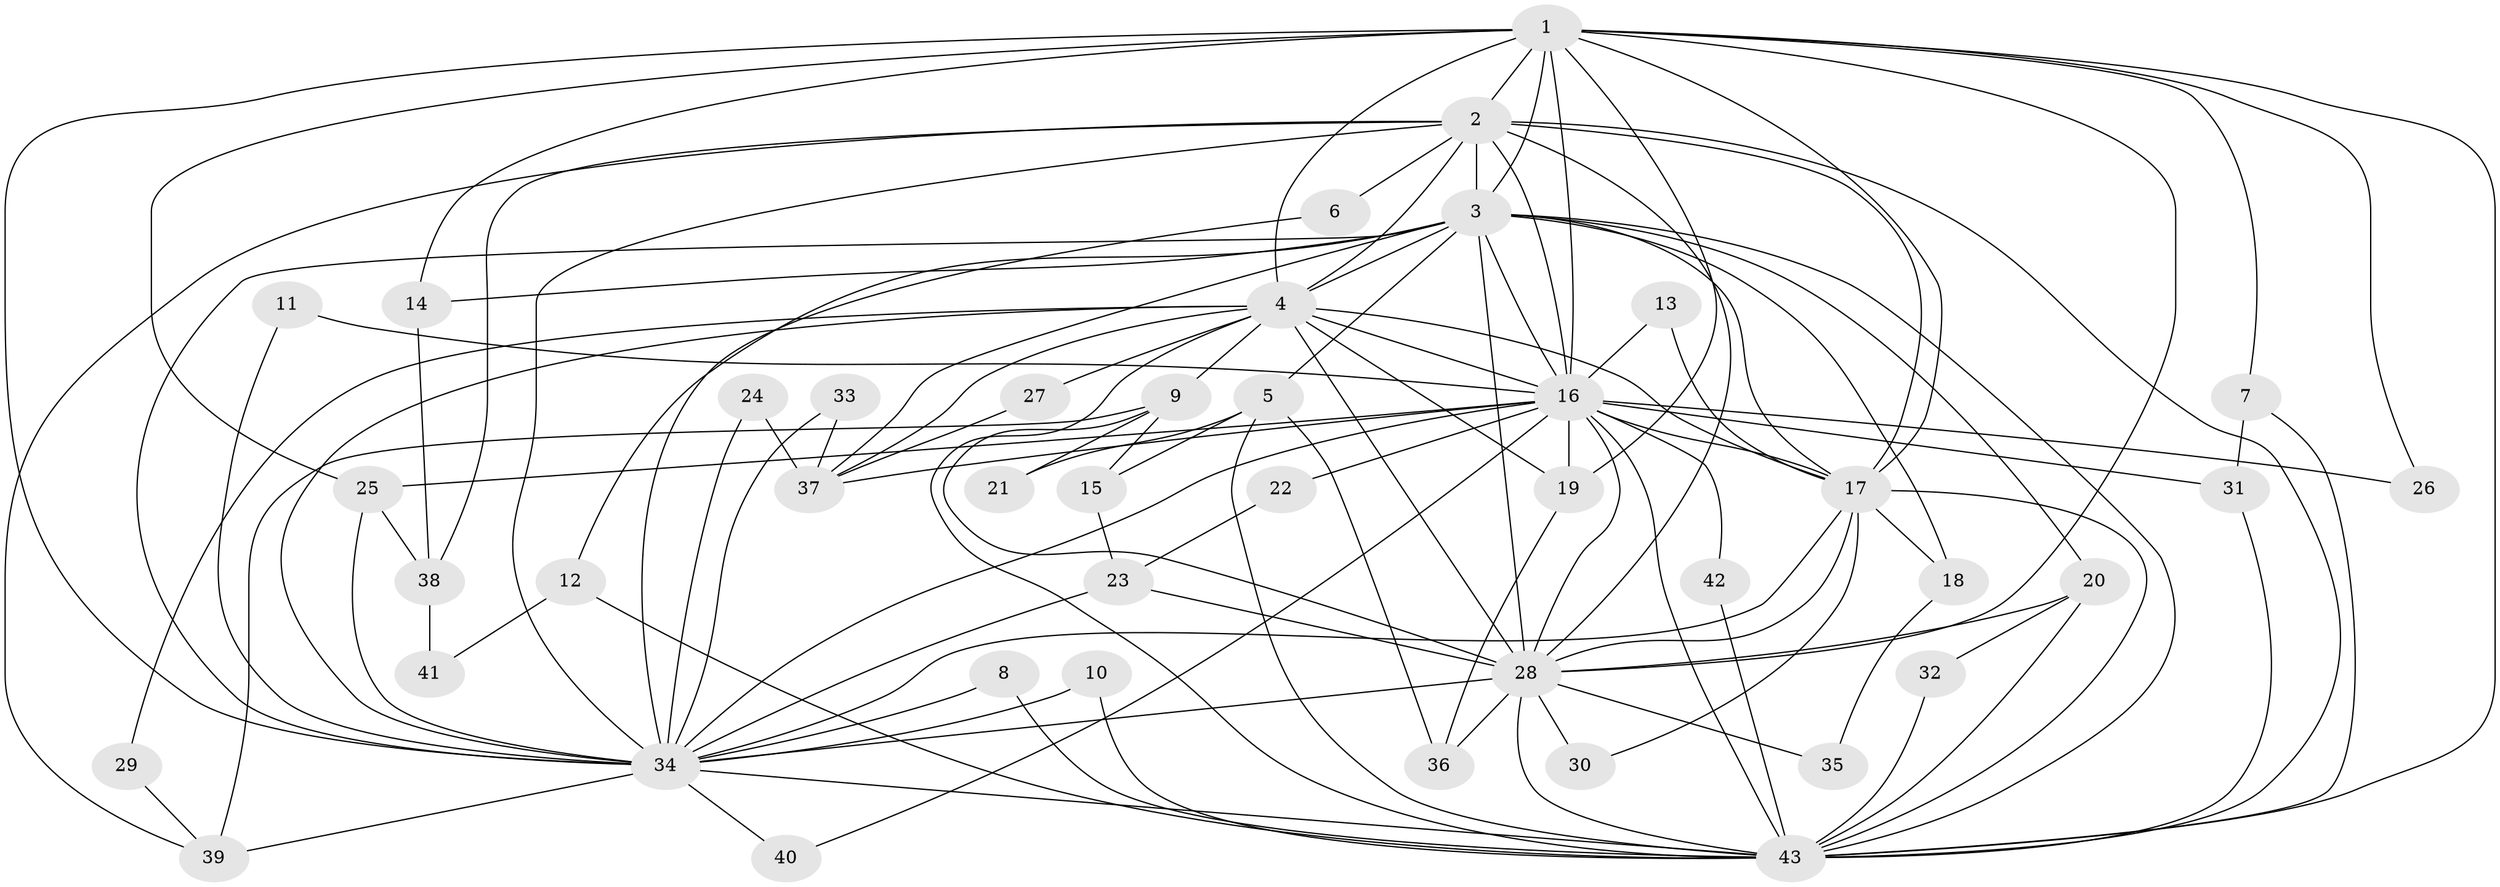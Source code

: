 // original degree distribution, {16: 0.016666666666666666, 12: 0.016666666666666666, 15: 0.03333333333333333, 21: 0.016666666666666666, 14: 0.016666666666666666, 13: 0.03333333333333333, 20: 0.03333333333333333, 4: 0.11666666666666667, 5: 0.03333333333333333, 6: 0.016666666666666666, 2: 0.55, 3: 0.11666666666666667}
// Generated by graph-tools (version 1.1) at 2025/36/03/04/25 23:36:38]
// undirected, 43 vertices, 113 edges
graph export_dot {
  node [color=gray90,style=filled];
  1;
  2;
  3;
  4;
  5;
  6;
  7;
  8;
  9;
  10;
  11;
  12;
  13;
  14;
  15;
  16;
  17;
  18;
  19;
  20;
  21;
  22;
  23;
  24;
  25;
  26;
  27;
  28;
  29;
  30;
  31;
  32;
  33;
  34;
  35;
  36;
  37;
  38;
  39;
  40;
  41;
  42;
  43;
  1 -- 2 [weight=1.0];
  1 -- 3 [weight=2.0];
  1 -- 4 [weight=1.0];
  1 -- 7 [weight=1.0];
  1 -- 14 [weight=2.0];
  1 -- 16 [weight=1.0];
  1 -- 17 [weight=1.0];
  1 -- 19 [weight=1.0];
  1 -- 25 [weight=1.0];
  1 -- 26 [weight=1.0];
  1 -- 28 [weight=1.0];
  1 -- 34 [weight=1.0];
  1 -- 43 [weight=1.0];
  2 -- 3 [weight=2.0];
  2 -- 4 [weight=1.0];
  2 -- 6 [weight=1.0];
  2 -- 16 [weight=1.0];
  2 -- 17 [weight=1.0];
  2 -- 28 [weight=1.0];
  2 -- 34 [weight=2.0];
  2 -- 38 [weight=1.0];
  2 -- 39 [weight=1.0];
  2 -- 43 [weight=2.0];
  3 -- 4 [weight=2.0];
  3 -- 5 [weight=1.0];
  3 -- 12 [weight=1.0];
  3 -- 14 [weight=1.0];
  3 -- 16 [weight=2.0];
  3 -- 17 [weight=3.0];
  3 -- 18 [weight=1.0];
  3 -- 20 [weight=1.0];
  3 -- 28 [weight=2.0];
  3 -- 34 [weight=2.0];
  3 -- 37 [weight=1.0];
  3 -- 43 [weight=2.0];
  4 -- 9 [weight=1.0];
  4 -- 16 [weight=1.0];
  4 -- 17 [weight=1.0];
  4 -- 19 [weight=1.0];
  4 -- 27 [weight=1.0];
  4 -- 28 [weight=1.0];
  4 -- 29 [weight=1.0];
  4 -- 34 [weight=1.0];
  4 -- 37 [weight=1.0];
  4 -- 43 [weight=1.0];
  5 -- 15 [weight=1.0];
  5 -- 21 [weight=1.0];
  5 -- 36 [weight=1.0];
  5 -- 43 [weight=1.0];
  6 -- 34 [weight=1.0];
  7 -- 31 [weight=1.0];
  7 -- 43 [weight=1.0];
  8 -- 34 [weight=1.0];
  8 -- 43 [weight=1.0];
  9 -- 15 [weight=1.0];
  9 -- 21 [weight=1.0];
  9 -- 28 [weight=1.0];
  9 -- 39 [weight=1.0];
  10 -- 34 [weight=1.0];
  10 -- 43 [weight=1.0];
  11 -- 16 [weight=1.0];
  11 -- 34 [weight=1.0];
  12 -- 41 [weight=1.0];
  12 -- 43 [weight=1.0];
  13 -- 16 [weight=1.0];
  13 -- 17 [weight=1.0];
  14 -- 38 [weight=1.0];
  15 -- 23 [weight=1.0];
  16 -- 17 [weight=1.0];
  16 -- 19 [weight=1.0];
  16 -- 22 [weight=1.0];
  16 -- 25 [weight=1.0];
  16 -- 26 [weight=1.0];
  16 -- 28 [weight=2.0];
  16 -- 31 [weight=1.0];
  16 -- 34 [weight=1.0];
  16 -- 37 [weight=1.0];
  16 -- 40 [weight=1.0];
  16 -- 42 [weight=1.0];
  16 -- 43 [weight=2.0];
  17 -- 18 [weight=1.0];
  17 -- 28 [weight=1.0];
  17 -- 30 [weight=1.0];
  17 -- 34 [weight=1.0];
  17 -- 43 [weight=1.0];
  18 -- 35 [weight=1.0];
  19 -- 36 [weight=1.0];
  20 -- 28 [weight=1.0];
  20 -- 32 [weight=1.0];
  20 -- 43 [weight=1.0];
  22 -- 23 [weight=1.0];
  23 -- 28 [weight=1.0];
  23 -- 34 [weight=1.0];
  24 -- 34 [weight=1.0];
  24 -- 37 [weight=1.0];
  25 -- 34 [weight=1.0];
  25 -- 38 [weight=1.0];
  27 -- 37 [weight=1.0];
  28 -- 30 [weight=1.0];
  28 -- 34 [weight=1.0];
  28 -- 35 [weight=1.0];
  28 -- 36 [weight=1.0];
  28 -- 43 [weight=1.0];
  29 -- 39 [weight=1.0];
  31 -- 43 [weight=1.0];
  32 -- 43 [weight=1.0];
  33 -- 34 [weight=1.0];
  33 -- 37 [weight=1.0];
  34 -- 39 [weight=1.0];
  34 -- 40 [weight=1.0];
  34 -- 43 [weight=1.0];
  38 -- 41 [weight=1.0];
  42 -- 43 [weight=1.0];
}
